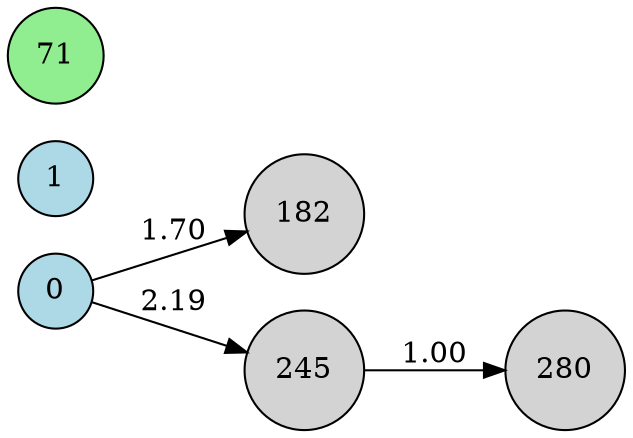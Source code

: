 digraph neat {
  rankdir=LR;
  node [shape=circle];
  node0 [label="0", style=filled, fillcolor=lightblue];
  node1 [label="1", style=filled, fillcolor=lightblue];
  node71 [label="71", style=filled, fillcolor=lightgreen];
  node182 [label="182", style=filled, fillcolor=lightgray];
  node245 [label="245", style=filled, fillcolor=lightgray];
  node280 [label="280", style=filled, fillcolor=lightgray];
  node0 -> node245 [label="2.19"];
  node245 -> node280 [label="1.00"];
  node0 -> node182 [label="1.70"];
}
